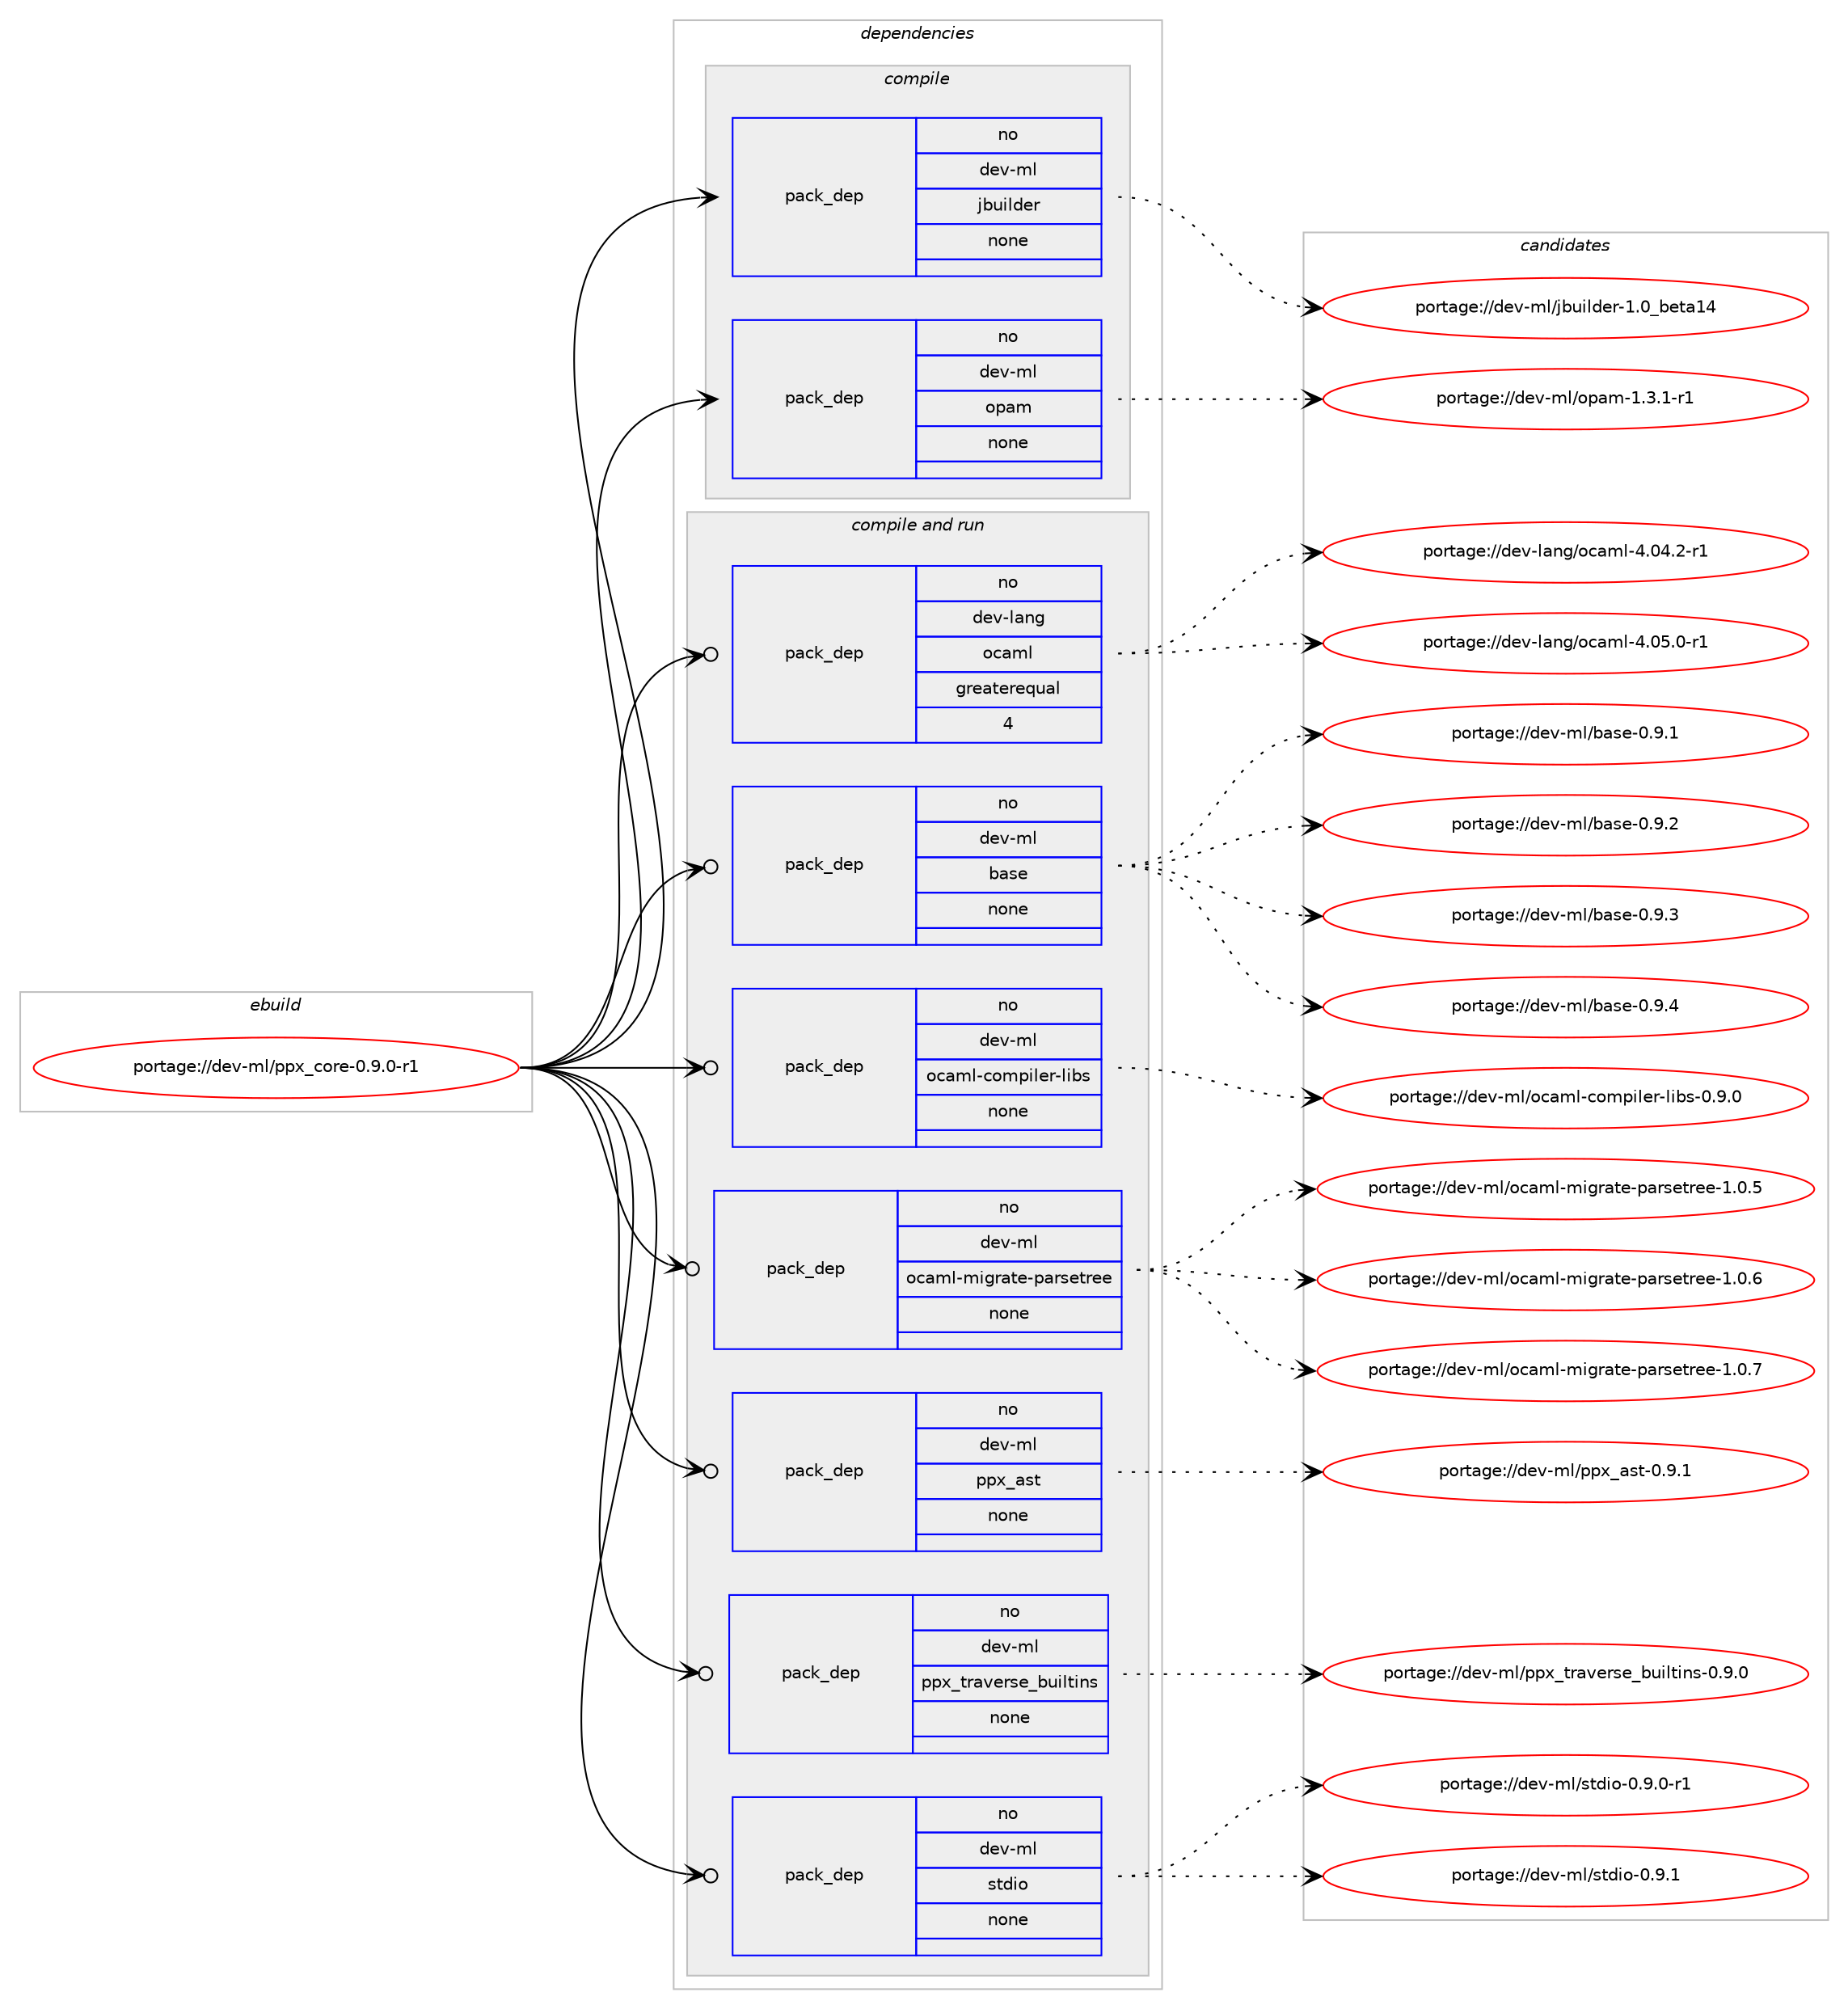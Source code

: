 digraph prolog {

# *************
# Graph options
# *************

newrank=true;
concentrate=true;
compound=true;
graph [rankdir=LR,fontname=Helvetica,fontsize=10,ranksep=1.5];#, ranksep=2.5, nodesep=0.2];
edge  [arrowhead=vee];
node  [fontname=Helvetica,fontsize=10];

# **********
# The ebuild
# **********

subgraph cluster_leftcol {
color=gray;
rank=same;
label=<<i>ebuild</i>>;
id [label="portage://dev-ml/ppx_core-0.9.0-r1", color=red, width=4, href="../dev-ml/ppx_core-0.9.0-r1.svg"];
}

# ****************
# The dependencies
# ****************

subgraph cluster_midcol {
color=gray;
label=<<i>dependencies</i>>;
subgraph cluster_compile {
fillcolor="#eeeeee";
style=filled;
label=<<i>compile</i>>;
subgraph pack82058 {
dependency107721 [label=<<TABLE BORDER="0" CELLBORDER="1" CELLSPACING="0" CELLPADDING="4" WIDTH="220"><TR><TD ROWSPAN="6" CELLPADDING="30">pack_dep</TD></TR><TR><TD WIDTH="110">no</TD></TR><TR><TD>dev-ml</TD></TR><TR><TD>jbuilder</TD></TR><TR><TD>none</TD></TR><TR><TD></TD></TR></TABLE>>, shape=none, color=blue];
}
id:e -> dependency107721:w [weight=20,style="solid",arrowhead="vee"];
subgraph pack82059 {
dependency107722 [label=<<TABLE BORDER="0" CELLBORDER="1" CELLSPACING="0" CELLPADDING="4" WIDTH="220"><TR><TD ROWSPAN="6" CELLPADDING="30">pack_dep</TD></TR><TR><TD WIDTH="110">no</TD></TR><TR><TD>dev-ml</TD></TR><TR><TD>opam</TD></TR><TR><TD>none</TD></TR><TR><TD></TD></TR></TABLE>>, shape=none, color=blue];
}
id:e -> dependency107722:w [weight=20,style="solid",arrowhead="vee"];
}
subgraph cluster_compileandrun {
fillcolor="#eeeeee";
style=filled;
label=<<i>compile and run</i>>;
subgraph pack82060 {
dependency107723 [label=<<TABLE BORDER="0" CELLBORDER="1" CELLSPACING="0" CELLPADDING="4" WIDTH="220"><TR><TD ROWSPAN="6" CELLPADDING="30">pack_dep</TD></TR><TR><TD WIDTH="110">no</TD></TR><TR><TD>dev-lang</TD></TR><TR><TD>ocaml</TD></TR><TR><TD>greaterequal</TD></TR><TR><TD>4</TD></TR></TABLE>>, shape=none, color=blue];
}
id:e -> dependency107723:w [weight=20,style="solid",arrowhead="odotvee"];
subgraph pack82061 {
dependency107724 [label=<<TABLE BORDER="0" CELLBORDER="1" CELLSPACING="0" CELLPADDING="4" WIDTH="220"><TR><TD ROWSPAN="6" CELLPADDING="30">pack_dep</TD></TR><TR><TD WIDTH="110">no</TD></TR><TR><TD>dev-ml</TD></TR><TR><TD>base</TD></TR><TR><TD>none</TD></TR><TR><TD></TD></TR></TABLE>>, shape=none, color=blue];
}
id:e -> dependency107724:w [weight=20,style="solid",arrowhead="odotvee"];
subgraph pack82062 {
dependency107725 [label=<<TABLE BORDER="0" CELLBORDER="1" CELLSPACING="0" CELLPADDING="4" WIDTH="220"><TR><TD ROWSPAN="6" CELLPADDING="30">pack_dep</TD></TR><TR><TD WIDTH="110">no</TD></TR><TR><TD>dev-ml</TD></TR><TR><TD>ocaml-compiler-libs</TD></TR><TR><TD>none</TD></TR><TR><TD></TD></TR></TABLE>>, shape=none, color=blue];
}
id:e -> dependency107725:w [weight=20,style="solid",arrowhead="odotvee"];
subgraph pack82063 {
dependency107726 [label=<<TABLE BORDER="0" CELLBORDER="1" CELLSPACING="0" CELLPADDING="4" WIDTH="220"><TR><TD ROWSPAN="6" CELLPADDING="30">pack_dep</TD></TR><TR><TD WIDTH="110">no</TD></TR><TR><TD>dev-ml</TD></TR><TR><TD>ocaml-migrate-parsetree</TD></TR><TR><TD>none</TD></TR><TR><TD></TD></TR></TABLE>>, shape=none, color=blue];
}
id:e -> dependency107726:w [weight=20,style="solid",arrowhead="odotvee"];
subgraph pack82064 {
dependency107727 [label=<<TABLE BORDER="0" CELLBORDER="1" CELLSPACING="0" CELLPADDING="4" WIDTH="220"><TR><TD ROWSPAN="6" CELLPADDING="30">pack_dep</TD></TR><TR><TD WIDTH="110">no</TD></TR><TR><TD>dev-ml</TD></TR><TR><TD>ppx_ast</TD></TR><TR><TD>none</TD></TR><TR><TD></TD></TR></TABLE>>, shape=none, color=blue];
}
id:e -> dependency107727:w [weight=20,style="solid",arrowhead="odotvee"];
subgraph pack82065 {
dependency107728 [label=<<TABLE BORDER="0" CELLBORDER="1" CELLSPACING="0" CELLPADDING="4" WIDTH="220"><TR><TD ROWSPAN="6" CELLPADDING="30">pack_dep</TD></TR><TR><TD WIDTH="110">no</TD></TR><TR><TD>dev-ml</TD></TR><TR><TD>ppx_traverse_builtins</TD></TR><TR><TD>none</TD></TR><TR><TD></TD></TR></TABLE>>, shape=none, color=blue];
}
id:e -> dependency107728:w [weight=20,style="solid",arrowhead="odotvee"];
subgraph pack82066 {
dependency107729 [label=<<TABLE BORDER="0" CELLBORDER="1" CELLSPACING="0" CELLPADDING="4" WIDTH="220"><TR><TD ROWSPAN="6" CELLPADDING="30">pack_dep</TD></TR><TR><TD WIDTH="110">no</TD></TR><TR><TD>dev-ml</TD></TR><TR><TD>stdio</TD></TR><TR><TD>none</TD></TR><TR><TD></TD></TR></TABLE>>, shape=none, color=blue];
}
id:e -> dependency107729:w [weight=20,style="solid",arrowhead="odotvee"];
}
subgraph cluster_run {
fillcolor="#eeeeee";
style=filled;
label=<<i>run</i>>;
}
}

# **************
# The candidates
# **************

subgraph cluster_choices {
rank=same;
color=gray;
label=<<i>candidates</i>>;

subgraph choice82058 {
color=black;
nodesep=1;
choiceportage100101118451091084710698117105108100101114454946489598101116974952 [label="portage://dev-ml/jbuilder-1.0_beta14", color=red, width=4,href="../dev-ml/jbuilder-1.0_beta14.svg"];
dependency107721:e -> choiceportage100101118451091084710698117105108100101114454946489598101116974952:w [style=dotted,weight="100"];
}
subgraph choice82059 {
color=black;
nodesep=1;
choiceportage1001011184510910847111112971094549465146494511449 [label="portage://dev-ml/opam-1.3.1-r1", color=red, width=4,href="../dev-ml/opam-1.3.1-r1.svg"];
dependency107722:e -> choiceportage1001011184510910847111112971094549465146494511449:w [style=dotted,weight="100"];
}
subgraph choice82060 {
color=black;
nodesep=1;
choiceportage1001011184510897110103471119997109108455246485246504511449 [label="portage://dev-lang/ocaml-4.04.2-r1", color=red, width=4,href="../dev-lang/ocaml-4.04.2-r1.svg"];
choiceportage1001011184510897110103471119997109108455246485346484511449 [label="portage://dev-lang/ocaml-4.05.0-r1", color=red, width=4,href="../dev-lang/ocaml-4.05.0-r1.svg"];
dependency107723:e -> choiceportage1001011184510897110103471119997109108455246485246504511449:w [style=dotted,weight="100"];
dependency107723:e -> choiceportage1001011184510897110103471119997109108455246485346484511449:w [style=dotted,weight="100"];
}
subgraph choice82061 {
color=black;
nodesep=1;
choiceportage10010111845109108479897115101454846574649 [label="portage://dev-ml/base-0.9.1", color=red, width=4,href="../dev-ml/base-0.9.1.svg"];
choiceportage10010111845109108479897115101454846574650 [label="portage://dev-ml/base-0.9.2", color=red, width=4,href="../dev-ml/base-0.9.2.svg"];
choiceportage10010111845109108479897115101454846574651 [label="portage://dev-ml/base-0.9.3", color=red, width=4,href="../dev-ml/base-0.9.3.svg"];
choiceportage10010111845109108479897115101454846574652 [label="portage://dev-ml/base-0.9.4", color=red, width=4,href="../dev-ml/base-0.9.4.svg"];
dependency107724:e -> choiceportage10010111845109108479897115101454846574649:w [style=dotted,weight="100"];
dependency107724:e -> choiceportage10010111845109108479897115101454846574650:w [style=dotted,weight="100"];
dependency107724:e -> choiceportage10010111845109108479897115101454846574651:w [style=dotted,weight="100"];
dependency107724:e -> choiceportage10010111845109108479897115101454846574652:w [style=dotted,weight="100"];
}
subgraph choice82062 {
color=black;
nodesep=1;
choiceportage1001011184510910847111999710910845991111091121051081011144510810598115454846574648 [label="portage://dev-ml/ocaml-compiler-libs-0.9.0", color=red, width=4,href="../dev-ml/ocaml-compiler-libs-0.9.0.svg"];
dependency107725:e -> choiceportage1001011184510910847111999710910845991111091121051081011144510810598115454846574648:w [style=dotted,weight="100"];
}
subgraph choice82063 {
color=black;
nodesep=1;
choiceportage1001011184510910847111999710910845109105103114971161014511297114115101116114101101454946484653 [label="portage://dev-ml/ocaml-migrate-parsetree-1.0.5", color=red, width=4,href="../dev-ml/ocaml-migrate-parsetree-1.0.5.svg"];
choiceportage1001011184510910847111999710910845109105103114971161014511297114115101116114101101454946484654 [label="portage://dev-ml/ocaml-migrate-parsetree-1.0.6", color=red, width=4,href="../dev-ml/ocaml-migrate-parsetree-1.0.6.svg"];
choiceportage1001011184510910847111999710910845109105103114971161014511297114115101116114101101454946484655 [label="portage://dev-ml/ocaml-migrate-parsetree-1.0.7", color=red, width=4,href="../dev-ml/ocaml-migrate-parsetree-1.0.7.svg"];
dependency107726:e -> choiceportage1001011184510910847111999710910845109105103114971161014511297114115101116114101101454946484653:w [style=dotted,weight="100"];
dependency107726:e -> choiceportage1001011184510910847111999710910845109105103114971161014511297114115101116114101101454946484654:w [style=dotted,weight="100"];
dependency107726:e -> choiceportage1001011184510910847111999710910845109105103114971161014511297114115101116114101101454946484655:w [style=dotted,weight="100"];
}
subgraph choice82064 {
color=black;
nodesep=1;
choiceportage10010111845109108471121121209597115116454846574649 [label="portage://dev-ml/ppx_ast-0.9.1", color=red, width=4,href="../dev-ml/ppx_ast-0.9.1.svg"];
dependency107727:e -> choiceportage10010111845109108471121121209597115116454846574649:w [style=dotted,weight="100"];
}
subgraph choice82065 {
color=black;
nodesep=1;
choiceportage100101118451091084711211212095116114971181011141151019598117105108116105110115454846574648 [label="portage://dev-ml/ppx_traverse_builtins-0.9.0", color=red, width=4,href="../dev-ml/ppx_traverse_builtins-0.9.0.svg"];
dependency107728:e -> choiceportage100101118451091084711211212095116114971181011141151019598117105108116105110115454846574648:w [style=dotted,weight="100"];
}
subgraph choice82066 {
color=black;
nodesep=1;
choiceportage10010111845109108471151161001051114548465746484511449 [label="portage://dev-ml/stdio-0.9.0-r1", color=red, width=4,href="../dev-ml/stdio-0.9.0-r1.svg"];
choiceportage1001011184510910847115116100105111454846574649 [label="portage://dev-ml/stdio-0.9.1", color=red, width=4,href="../dev-ml/stdio-0.9.1.svg"];
dependency107729:e -> choiceportage10010111845109108471151161001051114548465746484511449:w [style=dotted,weight="100"];
dependency107729:e -> choiceportage1001011184510910847115116100105111454846574649:w [style=dotted,weight="100"];
}
}

}
